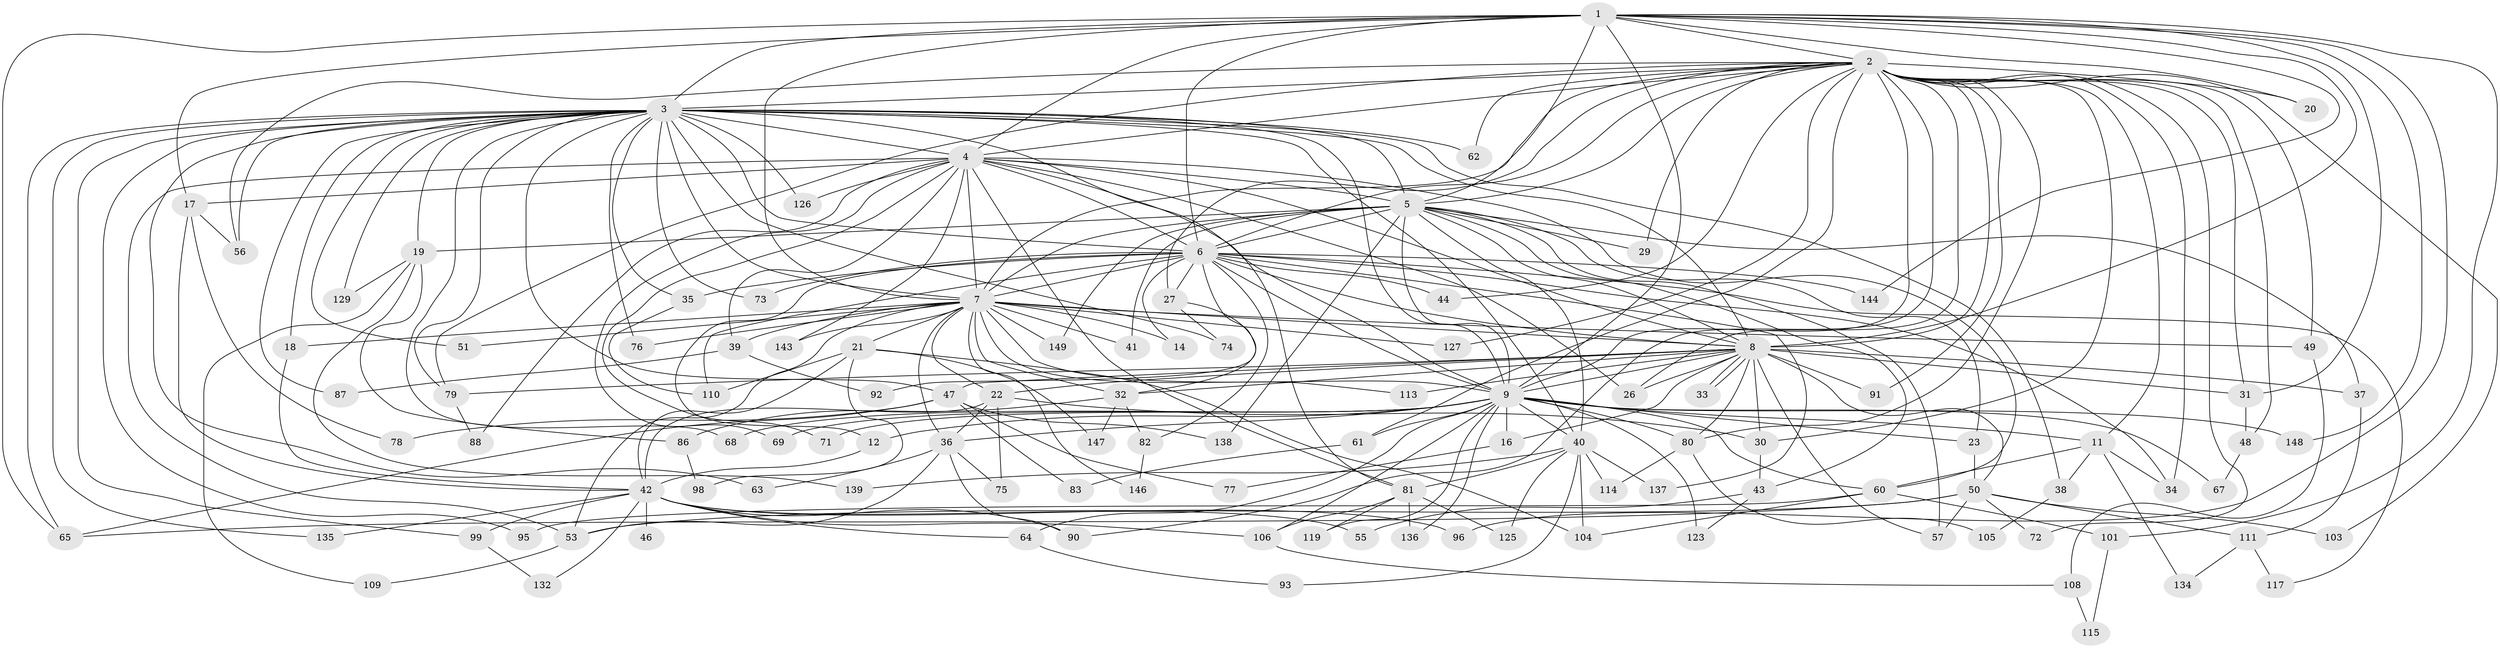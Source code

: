 // original degree distribution, {18: 0.006711409395973154, 30: 0.006711409395973154, 35: 0.006711409395973154, 21: 0.020134228187919462, 22: 0.006711409395973154, 28: 0.013422818791946308, 15: 0.006711409395973154, 6: 0.06711409395973154, 3: 0.20134228187919462, 2: 0.5369127516778524, 5: 0.03355704697986577, 4: 0.0738255033557047, 12: 0.006711409395973154, 9: 0.006711409395973154, 7: 0.006711409395973154}
// Generated by graph-tools (version 1.1) at 2025/41/03/06/25 10:41:37]
// undirected, 113 vertices, 266 edges
graph export_dot {
graph [start="1"]
  node [color=gray90,style=filled];
  1 [super="+121"];
  2 [super="+94"];
  3 [super="+25"];
  4 [super="+15"];
  5 [super="+59"];
  6 [super="+13"];
  7 [super="+10"];
  8 [super="+118"];
  9 [super="+24"];
  11 [super="+97"];
  12;
  14;
  16;
  17 [super="+133"];
  18;
  19 [super="+28"];
  20;
  21 [super="+52"];
  22 [super="+140"];
  23 [super="+84"];
  26 [super="+120"];
  27;
  29;
  30 [super="+54"];
  31 [super="+100"];
  32 [super="+58"];
  33;
  34 [super="+122"];
  35;
  36 [super="+66"];
  37;
  38;
  39;
  40 [super="+70"];
  41;
  42 [super="+45"];
  43;
  44;
  46;
  47 [super="+116"];
  48;
  49;
  50 [super="+85"];
  51;
  53 [super="+102"];
  55;
  56 [super="+89"];
  57;
  60;
  61;
  62;
  63;
  64;
  65 [super="+124"];
  67;
  68;
  69;
  71;
  72;
  73;
  74;
  75;
  76;
  77;
  78;
  79 [super="+141"];
  80 [super="+128"];
  81 [super="+107"];
  82;
  83;
  86;
  87;
  88;
  90 [super="+112"];
  91;
  92;
  93;
  95;
  96;
  98;
  99;
  101;
  103;
  104 [super="+145"];
  105;
  106 [super="+130"];
  108;
  109;
  110 [super="+131"];
  111;
  113;
  114;
  115;
  117;
  119;
  123 [super="+142"];
  125;
  126;
  127;
  129;
  132;
  134;
  135;
  136;
  137;
  138;
  139;
  143;
  144;
  146;
  147;
  148;
  149;
  1 -- 2;
  1 -- 3 [weight=2];
  1 -- 4;
  1 -- 5;
  1 -- 6;
  1 -- 7 [weight=2];
  1 -- 8;
  1 -- 9;
  1 -- 17;
  1 -- 20;
  1 -- 65;
  1 -- 96;
  1 -- 101;
  1 -- 144;
  1 -- 148;
  1 -- 31;
  2 -- 3;
  2 -- 4;
  2 -- 5;
  2 -- 6;
  2 -- 7 [weight=2];
  2 -- 8;
  2 -- 9;
  2 -- 11;
  2 -- 20;
  2 -- 26;
  2 -- 27;
  2 -- 29;
  2 -- 31;
  2 -- 44;
  2 -- 48;
  2 -- 49;
  2 -- 61;
  2 -- 62;
  2 -- 72;
  2 -- 80;
  2 -- 90;
  2 -- 91;
  2 -- 103;
  2 -- 127;
  2 -- 30;
  2 -- 34;
  2 -- 56;
  2 -- 79;
  3 -- 4;
  3 -- 5;
  3 -- 6 [weight=2];
  3 -- 7 [weight=2];
  3 -- 8;
  3 -- 9 [weight=2];
  3 -- 18;
  3 -- 19 [weight=2];
  3 -- 35;
  3 -- 38;
  3 -- 40;
  3 -- 47;
  3 -- 51;
  3 -- 56;
  3 -- 63;
  3 -- 65;
  3 -- 68;
  3 -- 73;
  3 -- 74;
  3 -- 76;
  3 -- 79;
  3 -- 81;
  3 -- 87;
  3 -- 95;
  3 -- 99;
  3 -- 126;
  3 -- 129;
  3 -- 135;
  3 -- 62;
  4 -- 5 [weight=2];
  4 -- 6;
  4 -- 7 [weight=2];
  4 -- 8;
  4 -- 9;
  4 -- 17;
  4 -- 39;
  4 -- 60;
  4 -- 69;
  4 -- 71;
  4 -- 81;
  4 -- 88;
  4 -- 126;
  4 -- 143;
  4 -- 26;
  4 -- 53;
  5 -- 6;
  5 -- 7 [weight=2];
  5 -- 8;
  5 -- 9 [weight=2];
  5 -- 19;
  5 -- 23;
  5 -- 29;
  5 -- 37;
  5 -- 41;
  5 -- 43;
  5 -- 138;
  5 -- 149;
  5 -- 57;
  5 -- 40;
  6 -- 7 [weight=2];
  6 -- 8;
  6 -- 9;
  6 -- 12;
  6 -- 14;
  6 -- 27;
  6 -- 34;
  6 -- 35;
  6 -- 44;
  6 -- 73;
  6 -- 82;
  6 -- 110;
  6 -- 117;
  6 -- 137;
  6 -- 144;
  6 -- 92;
  7 -- 8 [weight=2];
  7 -- 9 [weight=2];
  7 -- 14;
  7 -- 18;
  7 -- 21 [weight=2];
  7 -- 22;
  7 -- 32;
  7 -- 41;
  7 -- 49;
  7 -- 51;
  7 -- 76;
  7 -- 127;
  7 -- 143;
  7 -- 149;
  7 -- 36;
  7 -- 39;
  7 -- 113;
  7 -- 146;
  7 -- 53;
  8 -- 9;
  8 -- 16;
  8 -- 22;
  8 -- 26;
  8 -- 30 [weight=2];
  8 -- 31;
  8 -- 32;
  8 -- 33;
  8 -- 33;
  8 -- 37;
  8 -- 47;
  8 -- 50;
  8 -- 57;
  8 -- 79;
  8 -- 91;
  8 -- 113;
  8 -- 80;
  9 -- 11;
  9 -- 12;
  9 -- 16;
  9 -- 23;
  9 -- 40;
  9 -- 60;
  9 -- 61;
  9 -- 64;
  9 -- 67;
  9 -- 68;
  9 -- 69;
  9 -- 71;
  9 -- 106;
  9 -- 123 [weight=2];
  9 -- 136;
  9 -- 148;
  9 -- 80;
  9 -- 119;
  9 -- 36;
  11 -- 34;
  11 -- 38;
  11 -- 134;
  11 -- 60;
  12 -- 42;
  16 -- 77;
  17 -- 56;
  17 -- 78;
  17 -- 42 [weight=2];
  18 -- 42;
  19 -- 86;
  19 -- 109;
  19 -- 139;
  19 -- 129;
  21 -- 98;
  21 -- 147;
  21 -- 104;
  21 -- 42;
  21 -- 110;
  22 -- 30;
  22 -- 36;
  22 -- 75;
  22 -- 42;
  23 -- 50 [weight=2];
  27 -- 74;
  27 -- 32;
  30 -- 43;
  31 -- 48;
  32 -- 82;
  32 -- 86;
  32 -- 147;
  35 -- 110;
  36 -- 53;
  36 -- 63;
  36 -- 75;
  36 -- 90;
  37 -- 111;
  38 -- 105;
  39 -- 87;
  39 -- 92;
  40 -- 137;
  40 -- 114;
  40 -- 125;
  40 -- 139;
  40 -- 93;
  40 -- 104;
  40 -- 81;
  42 -- 46 [weight=2];
  42 -- 99;
  42 -- 64;
  42 -- 96;
  42 -- 132;
  42 -- 135;
  42 -- 106;
  42 -- 55;
  42 -- 90;
  43 -- 55;
  43 -- 123;
  47 -- 77;
  47 -- 78;
  47 -- 83;
  47 -- 65;
  47 -- 138;
  48 -- 67;
  49 -- 108;
  50 -- 57;
  50 -- 72;
  50 -- 103;
  50 -- 111;
  50 -- 65;
  50 -- 53;
  53 -- 109;
  60 -- 95;
  60 -- 101;
  60 -- 104;
  61 -- 83;
  64 -- 93;
  79 -- 88;
  80 -- 105;
  80 -- 114;
  81 -- 119;
  81 -- 136;
  81 -- 125;
  81 -- 106;
  82 -- 146;
  86 -- 98;
  99 -- 132;
  101 -- 115;
  106 -- 108;
  108 -- 115;
  111 -- 117;
  111 -- 134;
}
